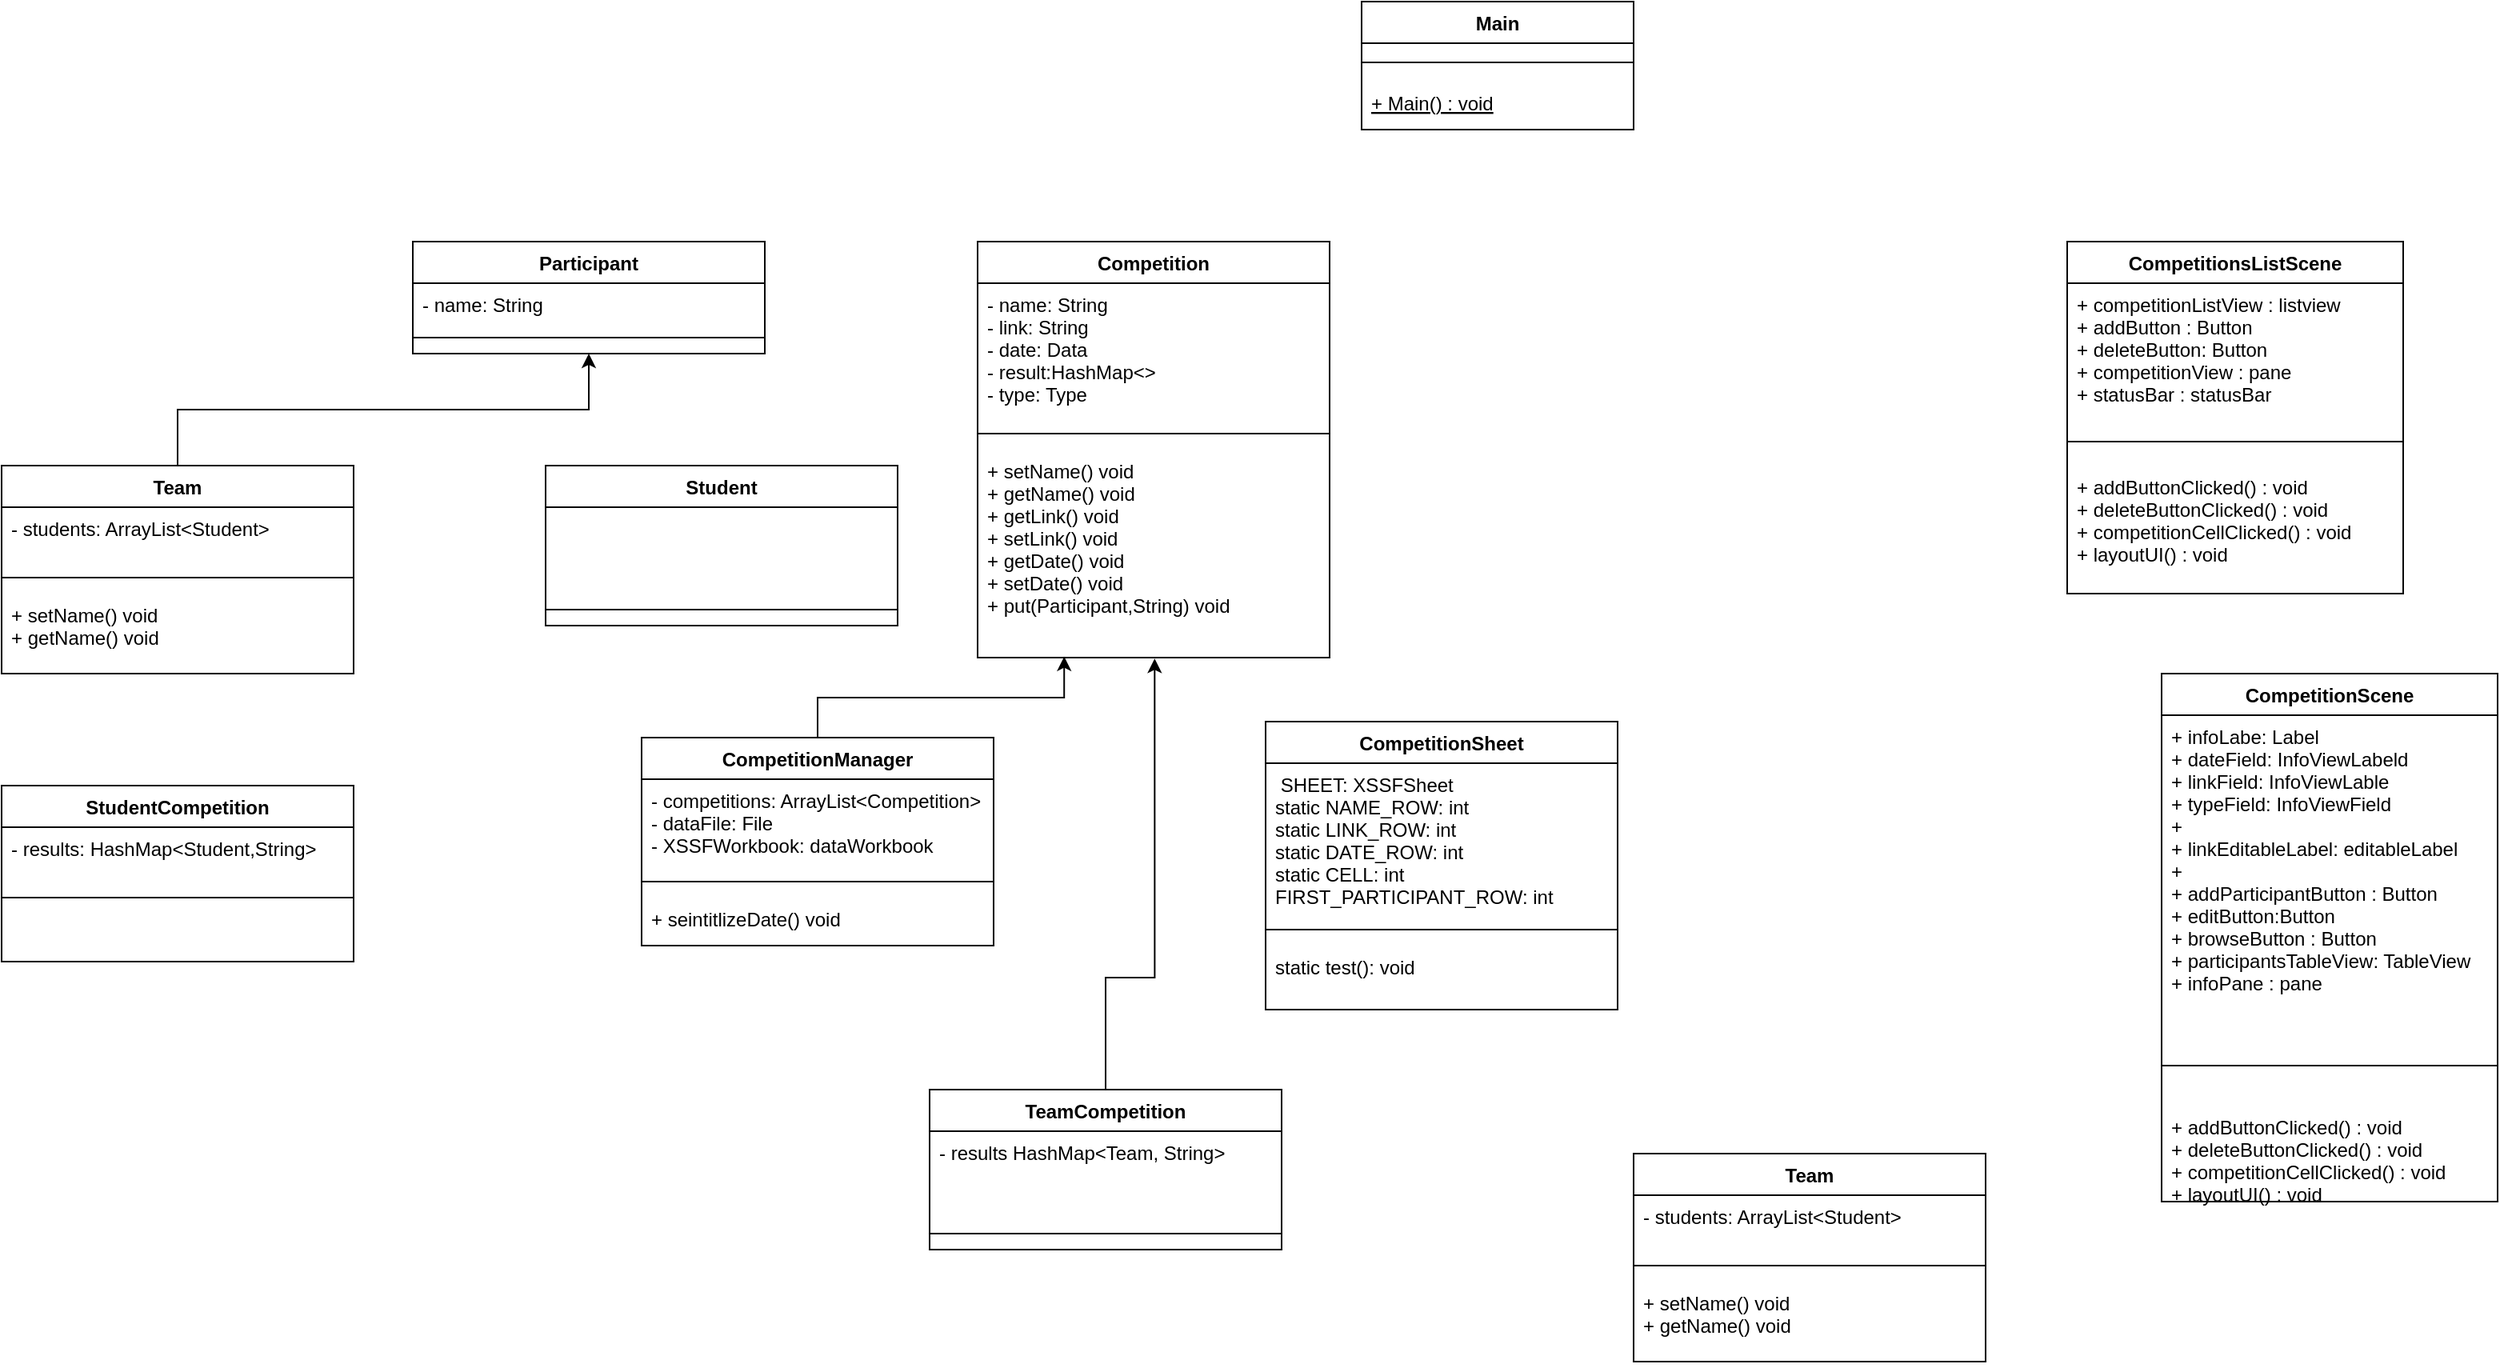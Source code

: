 <mxfile version="15.7.4" type="device"><diagram id="GxxrP0lvxAbWxJMTPrHu" name="Page-1"><mxGraphModel dx="4847" dy="2242" grid="1" gridSize="10" guides="1" tooltips="1" connect="1" arrows="1" fold="1" page="1" pageScale="1" pageWidth="827" pageHeight="1169" math="0" shadow="0"><root><mxCell id="0"/><mxCell id="1" parent="0"/><mxCell id="EJnaUkzqWR3YQyQ7dOgF-1" value="Main" style="swimlane;fontStyle=1;align=center;verticalAlign=top;childLayout=stackLayout;horizontal=1;startSize=26;horizontalStack=0;resizeParent=1;resizeParentMax=0;resizeLast=0;collapsible=1;marginBottom=0;" parent="1" vertex="1"><mxGeometry x="-40" y="-40" width="170" height="80" as="geometry"/></mxCell><mxCell id="EJnaUkzqWR3YQyQ7dOgF-3" value="" style="line;strokeWidth=1;fillColor=none;align=left;verticalAlign=middle;spacingTop=-1;spacingLeft=3;spacingRight=3;rotatable=0;labelPosition=right;points=[];portConstraint=eastwest;" parent="EJnaUkzqWR3YQyQ7dOgF-1" vertex="1"><mxGeometry y="26" width="170" height="24" as="geometry"/></mxCell><mxCell id="QGG74kZx5etVXOkYBk9g-1" value="+ Main() : void" style="text;strokeColor=none;fillColor=none;align=left;verticalAlign=top;spacingLeft=4;spacingRight=4;overflow=hidden;rotatable=0;points=[[0,0.5],[1,0.5]];portConstraint=eastwest;fontStyle=4" parent="EJnaUkzqWR3YQyQ7dOgF-1" vertex="1"><mxGeometry y="50" width="170" height="30" as="geometry"/></mxCell><mxCell id="EJnaUkzqWR3YQyQ7dOgF-13" value="CompetitionsListScene" style="swimlane;fontStyle=1;align=center;verticalAlign=top;childLayout=stackLayout;horizontal=1;startSize=26;horizontalStack=0;resizeParent=1;resizeParentMax=0;resizeLast=0;collapsible=1;marginBottom=0;" parent="1" vertex="1"><mxGeometry x="401" y="110" width="210" height="220" as="geometry"/></mxCell><mxCell id="QGG74kZx5etVXOkYBk9g-5" value="+ competitionListView : listview&#10;+ addButton : Button&#10;+ deleteButton: Button&#10;+ competitionView : pane&#10;+ statusBar : statusBar" style="text;strokeColor=none;fillColor=none;align=left;verticalAlign=top;spacingLeft=4;spacingRight=4;overflow=hidden;rotatable=0;points=[[0,0.5],[1,0.5]];portConstraint=eastwest;" parent="EJnaUkzqWR3YQyQ7dOgF-13" vertex="1"><mxGeometry y="26" width="210" height="84" as="geometry"/></mxCell><mxCell id="EJnaUkzqWR3YQyQ7dOgF-15" value="" style="line;strokeWidth=1;fillColor=none;align=left;verticalAlign=middle;spacingTop=-1;spacingLeft=3;spacingRight=3;rotatable=0;labelPosition=right;points=[];portConstraint=eastwest;" parent="EJnaUkzqWR3YQyQ7dOgF-13" vertex="1"><mxGeometry y="110" width="210" height="30" as="geometry"/></mxCell><mxCell id="EJnaUkzqWR3YQyQ7dOgF-16" value="+ addButtonClicked() : void&#10;+ deleteButtonClicked() : void&#10;+ competitionCellClicked() : void&#10;+ layoutUI() : void&#10;&#10;" style="text;strokeColor=none;fillColor=none;align=left;verticalAlign=top;spacingLeft=4;spacingRight=4;overflow=hidden;rotatable=0;points=[[0,0.5],[1,0.5]];portConstraint=eastwest;" parent="EJnaUkzqWR3YQyQ7dOgF-13" vertex="1"><mxGeometry y="140" width="210" height="80" as="geometry"/></mxCell><mxCell id="EJnaUkzqWR3YQyQ7dOgF-33" value="Competition" style="swimlane;fontStyle=1;align=center;verticalAlign=top;childLayout=stackLayout;horizontal=1;startSize=26;horizontalStack=0;resizeParent=1;resizeParentMax=0;resizeLast=0;collapsible=1;marginBottom=0;" parent="1" vertex="1"><mxGeometry x="-280" y="110" width="220" height="260" as="geometry"/></mxCell><mxCell id="EJnaUkzqWR3YQyQ7dOgF-34" value="- name: String&#10;- link: String&#10;- date: Data&#10;- result:HashMap&lt;&gt;&#10;- type: Type" style="text;strokeColor=none;fillColor=none;align=left;verticalAlign=top;spacingLeft=4;spacingRight=4;overflow=hidden;rotatable=0;points=[[0,0.5],[1,0.5]];portConstraint=eastwest;fontStyle=0" parent="EJnaUkzqWR3YQyQ7dOgF-33" vertex="1"><mxGeometry y="26" width="220" height="84" as="geometry"/></mxCell><mxCell id="EJnaUkzqWR3YQyQ7dOgF-35" value="" style="line;strokeWidth=1;fillColor=none;align=left;verticalAlign=middle;spacingTop=-1;spacingLeft=3;spacingRight=3;rotatable=0;labelPosition=right;points=[];portConstraint=eastwest;" parent="EJnaUkzqWR3YQyQ7dOgF-33" vertex="1"><mxGeometry y="110" width="220" height="20" as="geometry"/></mxCell><mxCell id="EJnaUkzqWR3YQyQ7dOgF-36" value="+ setName() void&#10;+ getName() void&#10;+ getLink() void&#10;+ setLink() void&#10;+ getDate() void&#10;+ setDate() void&#10;+ put(Participant,String) void&#10;&#10;" style="text;strokeColor=none;fillColor=none;align=left;verticalAlign=top;spacingLeft=4;spacingRight=4;overflow=hidden;rotatable=0;points=[[0,0.5],[1,0.5]];portConstraint=eastwest;" parent="EJnaUkzqWR3YQyQ7dOgF-33" vertex="1"><mxGeometry y="130" width="220" height="130" as="geometry"/></mxCell><mxCell id="QGG74kZx5etVXOkYBk9g-6" value="CompetitionScene" style="swimlane;fontStyle=1;align=center;verticalAlign=top;childLayout=stackLayout;horizontal=1;startSize=26;horizontalStack=0;resizeParent=1;resizeParentMax=0;resizeLast=0;collapsible=1;marginBottom=0;" parent="1" vertex="1"><mxGeometry x="460" y="380" width="210" height="330" as="geometry"/></mxCell><mxCell id="QGG74kZx5etVXOkYBk9g-7" value="+ infoLabe: Label&#10;+ dateField: InfoViewLabeld&#10;+ linkField: InfoViewLable&#10;+ typeField: InfoViewField&#10;+ &#10;+ linkEditableLabel: editableLabel&#10;+ &#10;+ addParticipantButton : Button&#10;+ editButton:Button&#10;+ browseButton : Button&#10;+ participantsTableView: TableView&#10;+ infoPane : pane&#10;" style="text;strokeColor=none;fillColor=none;align=left;verticalAlign=top;spacingLeft=4;spacingRight=4;overflow=hidden;rotatable=0;points=[[0,0.5],[1,0.5]];portConstraint=eastwest;" parent="QGG74kZx5etVXOkYBk9g-6" vertex="1"><mxGeometry y="26" width="210" height="194" as="geometry"/></mxCell><mxCell id="QGG74kZx5etVXOkYBk9g-8" value="" style="line;strokeWidth=1;fillColor=none;align=left;verticalAlign=middle;spacingTop=-1;spacingLeft=3;spacingRight=3;rotatable=0;labelPosition=right;points=[];portConstraint=eastwest;" parent="QGG74kZx5etVXOkYBk9g-6" vertex="1"><mxGeometry y="220" width="210" height="50" as="geometry"/></mxCell><mxCell id="QGG74kZx5etVXOkYBk9g-9" value="+ addButtonClicked() : void&#10;+ deleteButtonClicked() : void&#10;+ competitionCellClicked() : void&#10;+ layoutUI() : void&#10;&#10;" style="text;strokeColor=none;fillColor=none;align=left;verticalAlign=top;spacingLeft=4;spacingRight=4;overflow=hidden;rotatable=0;points=[[0,0.5],[1,0.5]];portConstraint=eastwest;" parent="QGG74kZx5etVXOkYBk9g-6" vertex="1"><mxGeometry y="270" width="210" height="60" as="geometry"/></mxCell><mxCell id="0c5YRF4WHMTncs785dVi-1" value="Participant" style="swimlane;fontStyle=1;align=center;verticalAlign=top;childLayout=stackLayout;horizontal=1;startSize=26;horizontalStack=0;resizeParent=1;resizeParentMax=0;resizeLast=0;collapsible=1;marginBottom=0;" vertex="1" parent="1"><mxGeometry x="-633" y="110" width="220" height="70" as="geometry"/></mxCell><mxCell id="0c5YRF4WHMTncs785dVi-2" value="- name: String" style="text;strokeColor=none;fillColor=none;align=left;verticalAlign=top;spacingLeft=4;spacingRight=4;overflow=hidden;rotatable=0;points=[[0,0.5],[1,0.5]];portConstraint=eastwest;fontStyle=0" vertex="1" parent="0c5YRF4WHMTncs785dVi-1"><mxGeometry y="26" width="220" height="24" as="geometry"/></mxCell><mxCell id="0c5YRF4WHMTncs785dVi-3" value="" style="line;strokeWidth=1;fillColor=none;align=left;verticalAlign=middle;spacingTop=-1;spacingLeft=3;spacingRight=3;rotatable=0;labelPosition=right;points=[];portConstraint=eastwest;" vertex="1" parent="0c5YRF4WHMTncs785dVi-1"><mxGeometry y="50" width="220" height="20" as="geometry"/></mxCell><mxCell id="0c5YRF4WHMTncs785dVi-35" style="edgeStyle=orthogonalEdgeStyle;rounded=0;orthogonalLoop=1;jettySize=auto;html=1;exitX=0.5;exitY=0;exitDx=0;exitDy=0;entryX=0.5;entryY=1;entryDx=0;entryDy=0;" edge="1" parent="1" source="0c5YRF4WHMTncs785dVi-5" target="0c5YRF4WHMTncs785dVi-1"><mxGeometry relative="1" as="geometry"/></mxCell><mxCell id="0c5YRF4WHMTncs785dVi-5" value="Team" style="swimlane;fontStyle=1;align=center;verticalAlign=top;childLayout=stackLayout;horizontal=1;startSize=26;horizontalStack=0;resizeParent=1;resizeParentMax=0;resizeLast=0;collapsible=1;marginBottom=0;" vertex="1" parent="1"><mxGeometry x="-890" y="250" width="220" height="130" as="geometry"/></mxCell><mxCell id="0c5YRF4WHMTncs785dVi-6" value="- students: ArrayList&lt;Student&gt;" style="text;strokeColor=none;fillColor=none;align=left;verticalAlign=top;spacingLeft=4;spacingRight=4;overflow=hidden;rotatable=0;points=[[0,0.5],[1,0.5]];portConstraint=eastwest;fontStyle=0" vertex="1" parent="0c5YRF4WHMTncs785dVi-5"><mxGeometry y="26" width="220" height="34" as="geometry"/></mxCell><mxCell id="0c5YRF4WHMTncs785dVi-7" value="" style="line;strokeWidth=1;fillColor=none;align=left;verticalAlign=middle;spacingTop=-1;spacingLeft=3;spacingRight=3;rotatable=0;labelPosition=right;points=[];portConstraint=eastwest;" vertex="1" parent="0c5YRF4WHMTncs785dVi-5"><mxGeometry y="60" width="220" height="20" as="geometry"/></mxCell><mxCell id="0c5YRF4WHMTncs785dVi-8" value="+ setName() void&#10;+ getName() void&#10;&#10;" style="text;strokeColor=none;fillColor=none;align=left;verticalAlign=top;spacingLeft=4;spacingRight=4;overflow=hidden;rotatable=0;points=[[0,0.5],[1,0.5]];portConstraint=eastwest;" vertex="1" parent="0c5YRF4WHMTncs785dVi-5"><mxGeometry y="80" width="220" height="50" as="geometry"/></mxCell><mxCell id="0c5YRF4WHMTncs785dVi-9" value="Team" style="swimlane;fontStyle=1;align=center;verticalAlign=top;childLayout=stackLayout;horizontal=1;startSize=26;horizontalStack=0;resizeParent=1;resizeParentMax=0;resizeLast=0;collapsible=1;marginBottom=0;" vertex="1" parent="1"><mxGeometry x="130" y="680" width="220" height="130" as="geometry"/></mxCell><mxCell id="0c5YRF4WHMTncs785dVi-10" value="- students: ArrayList&lt;Student&gt;" style="text;strokeColor=none;fillColor=none;align=left;verticalAlign=top;spacingLeft=4;spacingRight=4;overflow=hidden;rotatable=0;points=[[0,0.5],[1,0.5]];portConstraint=eastwest;fontStyle=0" vertex="1" parent="0c5YRF4WHMTncs785dVi-9"><mxGeometry y="26" width="220" height="34" as="geometry"/></mxCell><mxCell id="0c5YRF4WHMTncs785dVi-11" value="" style="line;strokeWidth=1;fillColor=none;align=left;verticalAlign=middle;spacingTop=-1;spacingLeft=3;spacingRight=3;rotatable=0;labelPosition=right;points=[];portConstraint=eastwest;" vertex="1" parent="0c5YRF4WHMTncs785dVi-9"><mxGeometry y="60" width="220" height="20" as="geometry"/></mxCell><mxCell id="0c5YRF4WHMTncs785dVi-12" value="+ setName() void&#10;+ getName() void&#10;&#10;" style="text;strokeColor=none;fillColor=none;align=left;verticalAlign=top;spacingLeft=4;spacingRight=4;overflow=hidden;rotatable=0;points=[[0,0.5],[1,0.5]];portConstraint=eastwest;" vertex="1" parent="0c5YRF4WHMTncs785dVi-9"><mxGeometry y="80" width="220" height="50" as="geometry"/></mxCell><mxCell id="0c5YRF4WHMTncs785dVi-36" style="edgeStyle=orthogonalEdgeStyle;rounded=0;orthogonalLoop=1;jettySize=auto;html=1;exitX=0.5;exitY=0;exitDx=0;exitDy=0;entryX=0.246;entryY=0.995;entryDx=0;entryDy=0;entryPerimeter=0;" edge="1" parent="1" source="0c5YRF4WHMTncs785dVi-13" target="EJnaUkzqWR3YQyQ7dOgF-36"><mxGeometry relative="1" as="geometry"/></mxCell><mxCell id="0c5YRF4WHMTncs785dVi-13" value="CompetitionManager" style="swimlane;fontStyle=1;align=center;verticalAlign=top;childLayout=stackLayout;horizontal=1;startSize=26;horizontalStack=0;resizeParent=1;resizeParentMax=0;resizeLast=0;collapsible=1;marginBottom=0;" vertex="1" parent="1"><mxGeometry x="-490" y="420" width="220" height="130" as="geometry"/></mxCell><mxCell id="0c5YRF4WHMTncs785dVi-14" value="- competitions: ArrayList&lt;Competition&gt;&#10;- dataFile: File&#10;- XSSFWorkbook: dataWorkbook&#10;" style="text;strokeColor=none;fillColor=none;align=left;verticalAlign=top;spacingLeft=4;spacingRight=4;overflow=hidden;rotatable=0;points=[[0,0.5],[1,0.5]];portConstraint=eastwest;fontStyle=0" vertex="1" parent="0c5YRF4WHMTncs785dVi-13"><mxGeometry y="26" width="220" height="54" as="geometry"/></mxCell><mxCell id="0c5YRF4WHMTncs785dVi-15" value="" style="line;strokeWidth=1;fillColor=none;align=left;verticalAlign=middle;spacingTop=-1;spacingLeft=3;spacingRight=3;rotatable=0;labelPosition=right;points=[];portConstraint=eastwest;" vertex="1" parent="0c5YRF4WHMTncs785dVi-13"><mxGeometry y="80" width="220" height="20" as="geometry"/></mxCell><mxCell id="0c5YRF4WHMTncs785dVi-16" value="+ seintitlizeDate() void&#10;&#10;" style="text;strokeColor=none;fillColor=none;align=left;verticalAlign=top;spacingLeft=4;spacingRight=4;overflow=hidden;rotatable=0;points=[[0,0.5],[1,0.5]];portConstraint=eastwest;" vertex="1" parent="0c5YRF4WHMTncs785dVi-13"><mxGeometry y="100" width="220" height="30" as="geometry"/></mxCell><mxCell id="0c5YRF4WHMTncs785dVi-17" value="Student" style="swimlane;fontStyle=1;align=center;verticalAlign=top;childLayout=stackLayout;horizontal=1;startSize=26;horizontalStack=0;resizeParent=1;resizeParentMax=0;resizeLast=0;collapsible=1;marginBottom=0;" vertex="1" parent="1"><mxGeometry x="-550" y="250" width="220" height="100" as="geometry"/></mxCell><mxCell id="0c5YRF4WHMTncs785dVi-18" value="&#10;" style="text;strokeColor=none;fillColor=none;align=left;verticalAlign=top;spacingLeft=4;spacingRight=4;overflow=hidden;rotatable=0;points=[[0,0.5],[1,0.5]];portConstraint=eastwest;fontStyle=0" vertex="1" parent="0c5YRF4WHMTncs785dVi-17"><mxGeometry y="26" width="220" height="54" as="geometry"/></mxCell><mxCell id="0c5YRF4WHMTncs785dVi-19" value="" style="line;strokeWidth=1;fillColor=none;align=left;verticalAlign=middle;spacingTop=-1;spacingLeft=3;spacingRight=3;rotatable=0;labelPosition=right;points=[];portConstraint=eastwest;" vertex="1" parent="0c5YRF4WHMTncs785dVi-17"><mxGeometry y="80" width="220" height="20" as="geometry"/></mxCell><mxCell id="0c5YRF4WHMTncs785dVi-34" style="edgeStyle=orthogonalEdgeStyle;rounded=0;orthogonalLoop=1;jettySize=auto;html=1;exitX=0.5;exitY=0;exitDx=0;exitDy=0;entryX=0.503;entryY=1.005;entryDx=0;entryDy=0;entryPerimeter=0;" edge="1" parent="1" source="0c5YRF4WHMTncs785dVi-21" target="EJnaUkzqWR3YQyQ7dOgF-36"><mxGeometry relative="1" as="geometry"><Array as="points"><mxPoint x="-200" y="570"/><mxPoint x="-169" y="570"/></Array></mxGeometry></mxCell><mxCell id="0c5YRF4WHMTncs785dVi-21" value="TeamCompetition" style="swimlane;fontStyle=1;align=center;verticalAlign=top;childLayout=stackLayout;horizontal=1;startSize=26;horizontalStack=0;resizeParent=1;resizeParentMax=0;resizeLast=0;collapsible=1;marginBottom=0;" vertex="1" parent="1"><mxGeometry x="-310" y="640" width="220" height="100" as="geometry"/></mxCell><mxCell id="0c5YRF4WHMTncs785dVi-22" value="- results HashMap&lt;Team, String&gt;" style="text;strokeColor=none;fillColor=none;align=left;verticalAlign=top;spacingLeft=4;spacingRight=4;overflow=hidden;rotatable=0;points=[[0,0.5],[1,0.5]];portConstraint=eastwest;fontStyle=0" vertex="1" parent="0c5YRF4WHMTncs785dVi-21"><mxGeometry y="26" width="220" height="54" as="geometry"/></mxCell><mxCell id="0c5YRF4WHMTncs785dVi-23" value="" style="line;strokeWidth=1;fillColor=none;align=left;verticalAlign=middle;spacingTop=-1;spacingLeft=3;spacingRight=3;rotatable=0;labelPosition=right;points=[];portConstraint=eastwest;" vertex="1" parent="0c5YRF4WHMTncs785dVi-21"><mxGeometry y="80" width="220" height="20" as="geometry"/></mxCell><mxCell id="0c5YRF4WHMTncs785dVi-25" value="CompetitionSheet" style="swimlane;fontStyle=1;align=center;verticalAlign=top;childLayout=stackLayout;horizontal=1;startSize=26;horizontalStack=0;resizeParent=1;resizeParentMax=0;resizeLast=0;collapsible=1;marginBottom=0;" vertex="1" parent="1"><mxGeometry x="-100" y="410" width="220" height="180" as="geometry"/></mxCell><mxCell id="0c5YRF4WHMTncs785dVi-26" value=" SHEET: XSSFSheet&#10;static NAME_ROW: int&#10;static LINK_ROW: int&#10;static DATE_ROW: int&#10;static CELL: int&#10;FIRST_PARTICIPANT_ROW: int&#10;" style="text;strokeColor=none;fillColor=none;align=left;verticalAlign=top;spacingLeft=4;spacingRight=4;overflow=hidden;rotatable=0;points=[[0,0.5],[1,0.5]];portConstraint=eastwest;fontStyle=0" vertex="1" parent="0c5YRF4WHMTncs785dVi-25"><mxGeometry y="26" width="220" height="94" as="geometry"/></mxCell><mxCell id="0c5YRF4WHMTncs785dVi-27" value="" style="line;strokeWidth=1;fillColor=none;align=left;verticalAlign=middle;spacingTop=-1;spacingLeft=3;spacingRight=3;rotatable=0;labelPosition=right;points=[];portConstraint=eastwest;" vertex="1" parent="0c5YRF4WHMTncs785dVi-25"><mxGeometry y="120" width="220" height="20" as="geometry"/></mxCell><mxCell id="0c5YRF4WHMTncs785dVi-28" value="static test(): void&#10;" style="text;strokeColor=none;fillColor=none;align=left;verticalAlign=top;spacingLeft=4;spacingRight=4;overflow=hidden;rotatable=0;points=[[0,0.5],[1,0.5]];portConstraint=eastwest;" vertex="1" parent="0c5YRF4WHMTncs785dVi-25"><mxGeometry y="140" width="220" height="40" as="geometry"/></mxCell><mxCell id="0c5YRF4WHMTncs785dVi-29" value="StudentCompetition" style="swimlane;fontStyle=1;align=center;verticalAlign=top;childLayout=stackLayout;horizontal=1;startSize=26;horizontalStack=0;resizeParent=1;resizeParentMax=0;resizeLast=0;collapsible=1;marginBottom=0;" vertex="1" parent="1"><mxGeometry x="-890" y="450" width="220" height="110" as="geometry"/></mxCell><mxCell id="0c5YRF4WHMTncs785dVi-30" value="- results: HashMap&lt;Student,String&gt;" style="text;strokeColor=none;fillColor=none;align=left;verticalAlign=top;spacingLeft=4;spacingRight=4;overflow=hidden;rotatable=0;points=[[0,0.5],[1,0.5]];portConstraint=eastwest;fontStyle=0" vertex="1" parent="0c5YRF4WHMTncs785dVi-29"><mxGeometry y="26" width="220" height="34" as="geometry"/></mxCell><mxCell id="0c5YRF4WHMTncs785dVi-31" value="" style="line;strokeWidth=1;fillColor=none;align=left;verticalAlign=middle;spacingTop=-1;spacingLeft=3;spacingRight=3;rotatable=0;labelPosition=right;points=[];portConstraint=eastwest;" vertex="1" parent="0c5YRF4WHMTncs785dVi-29"><mxGeometry y="60" width="220" height="20" as="geometry"/></mxCell><mxCell id="0c5YRF4WHMTncs785dVi-32" value="&#10;" style="text;strokeColor=none;fillColor=none;align=left;verticalAlign=top;spacingLeft=4;spacingRight=4;overflow=hidden;rotatable=0;points=[[0,0.5],[1,0.5]];portConstraint=eastwest;" vertex="1" parent="0c5YRF4WHMTncs785dVi-29"><mxGeometry y="80" width="220" height="30" as="geometry"/></mxCell></root></mxGraphModel></diagram></mxfile>